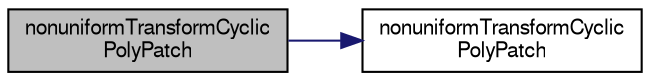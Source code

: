 digraph "nonuniformTransformCyclicPolyPatch"
{
  bgcolor="transparent";
  edge [fontname="FreeSans",fontsize="10",labelfontname="FreeSans",labelfontsize="10"];
  node [fontname="FreeSans",fontsize="10",shape=record];
  rankdir="LR";
  Node5 [label="nonuniformTransformCyclic\lPolyPatch",height=0.2,width=0.4,color="black", fillcolor="grey75", style="filled", fontcolor="black"];
  Node5 -> Node6 [color="midnightblue",fontsize="10",style="solid",fontname="FreeSans"];
  Node6 [label="nonuniformTransformCyclic\lPolyPatch",height=0.2,width=0.4,color="black",URL="$a27446.html#a73efbeda432a41050ad16bd1064a7748",tooltip="Construct from components. "];
}
